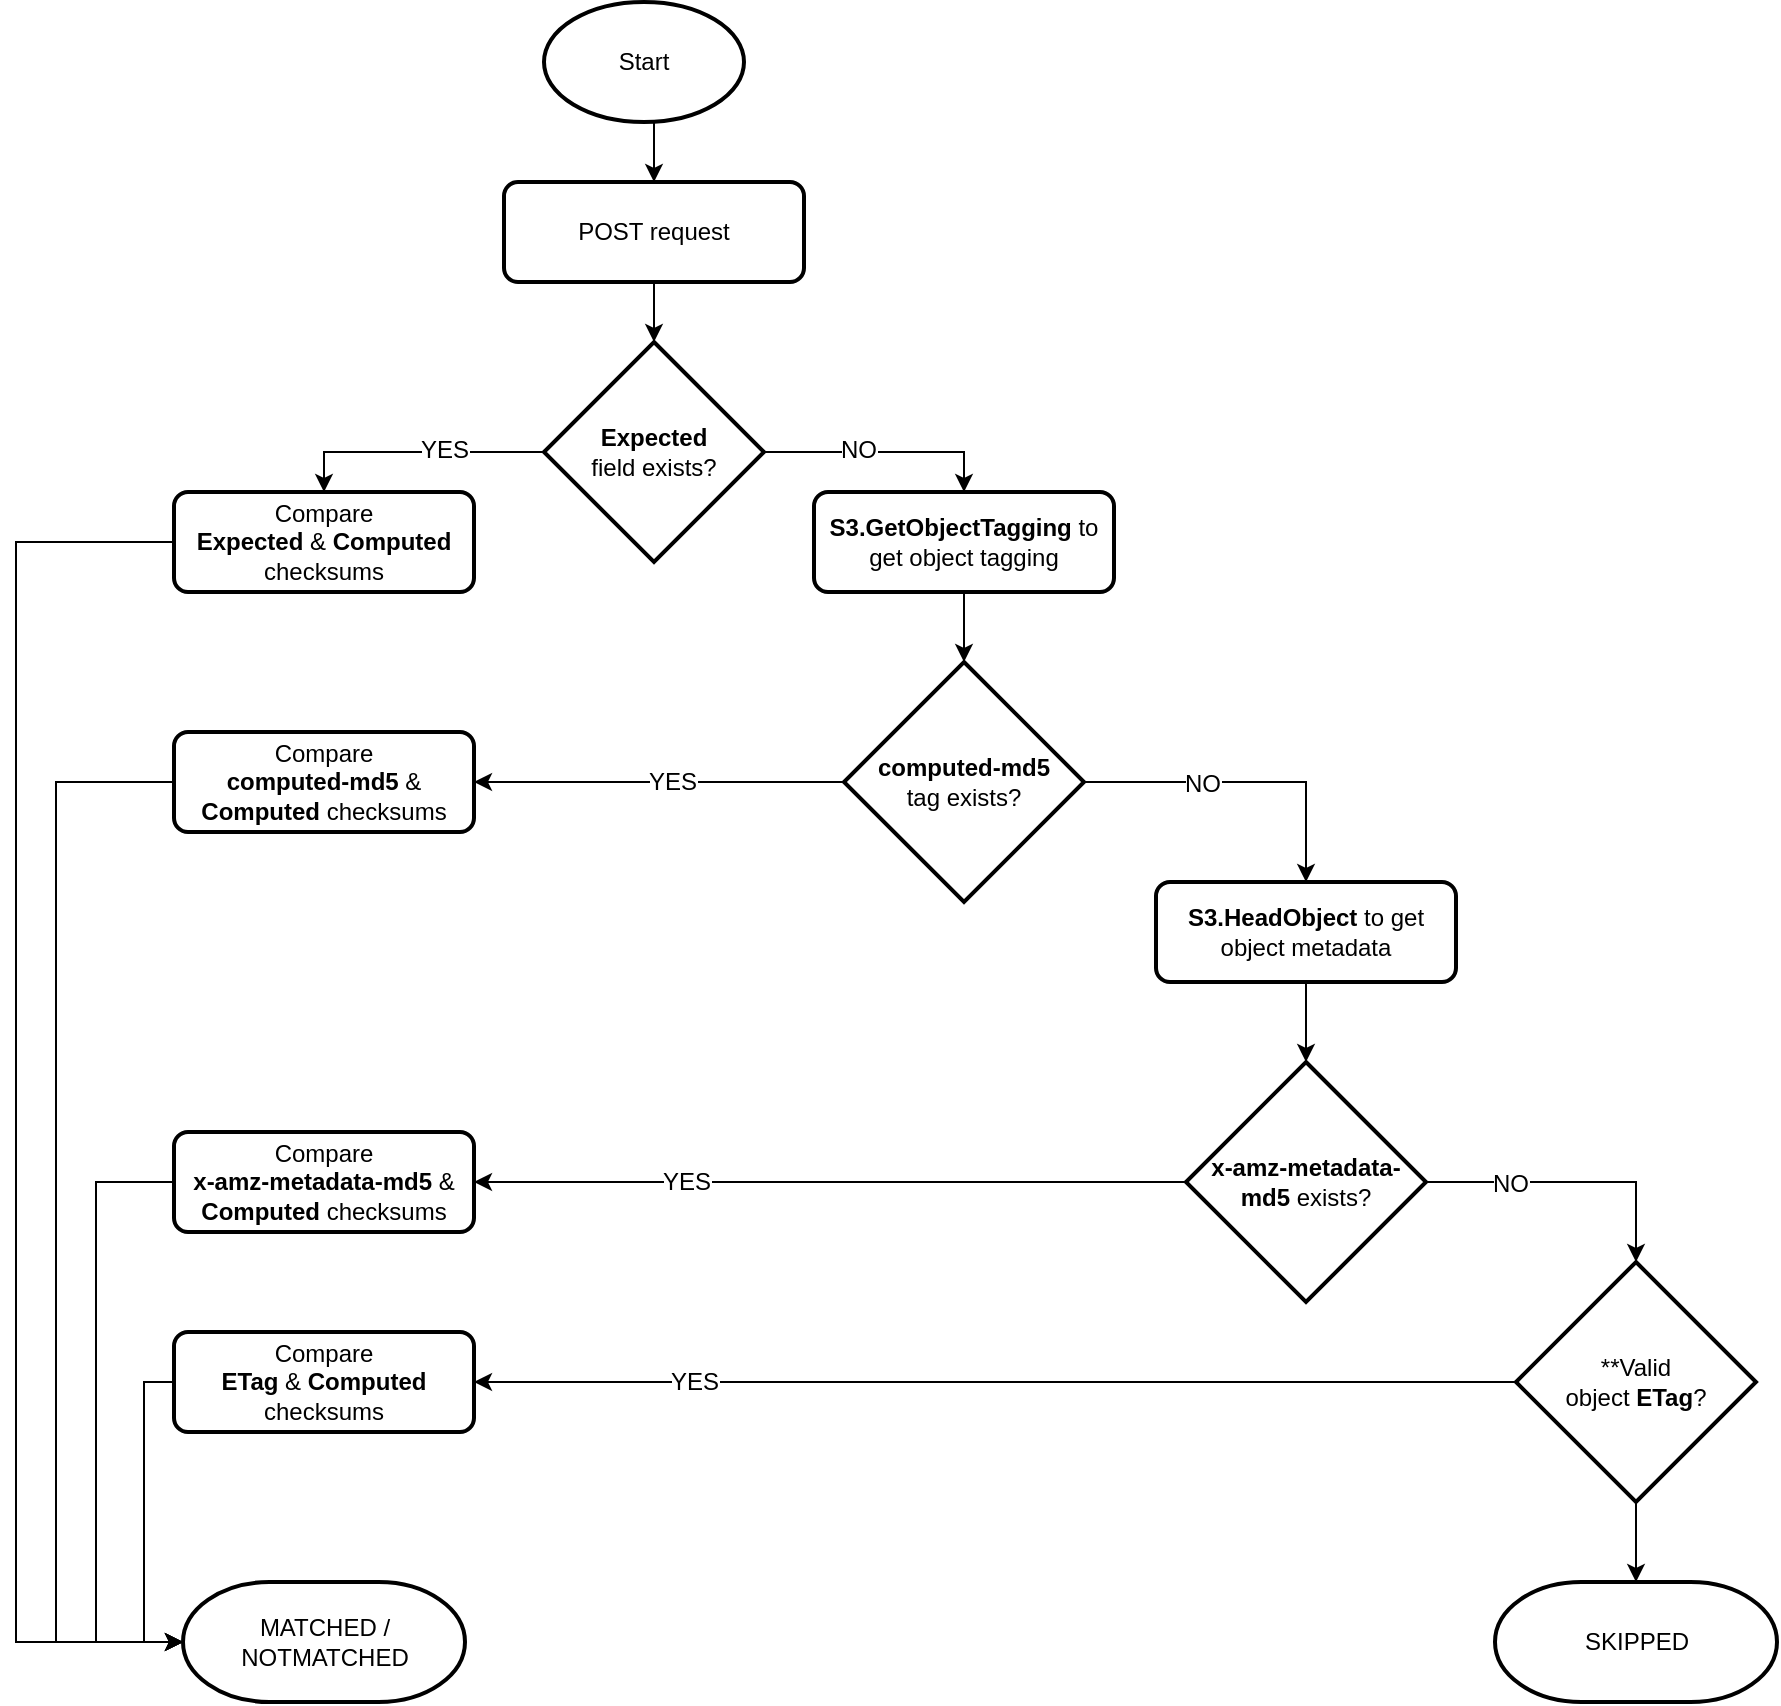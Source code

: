 <mxfile version="12.4.8" type="device" pages="3"><diagram id="OCgm_qBKwM-YS2f8yiSy" name="validation flow"><mxGraphModel dx="1666" dy="658" grid="1" gridSize="10" guides="1" tooltips="1" connect="1" arrows="1" fold="1" page="1" pageScale="1" pageWidth="1169" pageHeight="827" math="0" shadow="0"><root><mxCell id="0"/><mxCell id="1" parent="0"/><mxCell id="Djvb8vbt7x_e2Fdm-39l-33" style="edgeStyle=orthogonalEdgeStyle;rounded=0;orthogonalLoop=1;jettySize=auto;html=1;exitX=0.5;exitY=1;exitDx=0;exitDy=0;exitPerimeter=0;entryX=0.5;entryY=0;entryDx=0;entryDy=0;" parent="1" source="Djvb8vbt7x_e2Fdm-39l-3" target="Djvb8vbt7x_e2Fdm-39l-7" edge="1"><mxGeometry relative="1" as="geometry"/></mxCell><mxCell id="Djvb8vbt7x_e2Fdm-39l-3" value="Start" style="strokeWidth=2;html=1;shape=mxgraph.flowchart.start_1;whiteSpace=wrap;" parent="1" vertex="1"><mxGeometry x="484" y="50" width="100" height="60" as="geometry"/></mxCell><mxCell id="Djvb8vbt7x_e2Fdm-39l-15" style="rounded=0;orthogonalLoop=1;jettySize=auto;html=1;exitX=0.5;exitY=1;exitDx=0;exitDy=0;entryX=0.5;entryY=0;entryDx=0;entryDy=0;entryPerimeter=0;" parent="1" source="Djvb8vbt7x_e2Fdm-39l-7" target="Djvb8vbt7x_e2Fdm-39l-8" edge="1"><mxGeometry relative="1" as="geometry"/></mxCell><mxCell id="Djvb8vbt7x_e2Fdm-39l-7" value="POST request" style="rounded=1;whiteSpace=wrap;html=1;absoluteArcSize=1;arcSize=14;strokeWidth=2;" parent="1" vertex="1"><mxGeometry x="464" y="140" width="150" height="50" as="geometry"/></mxCell><mxCell id="Djvb8vbt7x_e2Fdm-39l-13" style="edgeStyle=orthogonalEdgeStyle;rounded=0;orthogonalLoop=1;jettySize=auto;html=1;exitX=1;exitY=0.5;exitDx=0;exitDy=0;exitPerimeter=0;entryX=0.5;entryY=0;entryDx=0;entryDy=0;" parent="1" source="Djvb8vbt7x_e2Fdm-39l-8" target="Djvb8vbt7x_e2Fdm-39l-9" edge="1"><mxGeometry relative="1" as="geometry"/></mxCell><mxCell id="-lHcy2wBdrLzsZqMarsm-20" value="NO" style="text;html=1;align=center;verticalAlign=middle;resizable=0;points=[];labelBackgroundColor=#ffffff;" vertex="1" connectable="0" parent="Djvb8vbt7x_e2Fdm-39l-13"><mxGeometry x="-0.217" y="1" relative="1" as="geometry"><mxPoint as="offset"/></mxGeometry></mxCell><mxCell id="Djvb8vbt7x_e2Fdm-39l-17" style="edgeStyle=orthogonalEdgeStyle;rounded=0;orthogonalLoop=1;jettySize=auto;html=1;exitX=0;exitY=0.5;exitDx=0;exitDy=0;exitPerimeter=0;entryX=0.5;entryY=0;entryDx=0;entryDy=0;" parent="1" source="Djvb8vbt7x_e2Fdm-39l-8" target="Djvb8vbt7x_e2Fdm-39l-16" edge="1"><mxGeometry relative="1" as="geometry"/></mxCell><mxCell id="-lHcy2wBdrLzsZqMarsm-16" value="YES" style="text;html=1;align=center;verticalAlign=middle;resizable=0;points=[];labelBackgroundColor=#ffffff;" vertex="1" connectable="0" parent="Djvb8vbt7x_e2Fdm-39l-17"><mxGeometry x="-0.231" y="-1" relative="1" as="geometry"><mxPoint as="offset"/></mxGeometry></mxCell><mxCell id="Djvb8vbt7x_e2Fdm-39l-8" value="&lt;b&gt;Expected&lt;br&gt;&lt;/b&gt;field exists?" style="strokeWidth=2;html=1;shape=mxgraph.flowchart.decision;whiteSpace=wrap;" parent="1" vertex="1"><mxGeometry x="484" y="220" width="110" height="110" as="geometry"/></mxCell><mxCell id="Djvb8vbt7x_e2Fdm-39l-19" style="edgeStyle=orthogonalEdgeStyle;rounded=0;orthogonalLoop=1;jettySize=auto;html=1;exitX=0.5;exitY=1;exitDx=0;exitDy=0;" parent="1" source="Djvb8vbt7x_e2Fdm-39l-9" target="Djvb8vbt7x_e2Fdm-39l-18" edge="1"><mxGeometry relative="1" as="geometry"/></mxCell><mxCell id="Djvb8vbt7x_e2Fdm-39l-9" value="&lt;b&gt;S3.GetObjectTagging&lt;/b&gt; to get object tagging" style="rounded=1;whiteSpace=wrap;html=1;absoluteArcSize=1;arcSize=14;strokeWidth=2;" parent="1" vertex="1"><mxGeometry x="619" y="295" width="150" height="50" as="geometry"/></mxCell><mxCell id="-lHcy2wBdrLzsZqMarsm-8" style="edgeStyle=orthogonalEdgeStyle;rounded=0;orthogonalLoop=1;jettySize=auto;html=1;entryX=0;entryY=0.5;entryDx=0;entryDy=0;entryPerimeter=0;" edge="1" parent="1" source="Djvb8vbt7x_e2Fdm-39l-16" target="-lHcy2wBdrLzsZqMarsm-2"><mxGeometry relative="1" as="geometry"><Array as="points"><mxPoint x="220" y="320"/><mxPoint x="220" y="870"/></Array></mxGeometry></mxCell><mxCell id="Djvb8vbt7x_e2Fdm-39l-16" value="Compare&lt;br&gt;&lt;b&gt;Expected&lt;/b&gt; &amp;amp; &lt;b&gt;Computed&lt;/b&gt; checksums" style="rounded=1;whiteSpace=wrap;html=1;absoluteArcSize=1;arcSize=14;strokeWidth=2;" parent="1" vertex="1"><mxGeometry x="299" y="295" width="150" height="50" as="geometry"/></mxCell><mxCell id="Djvb8vbt7x_e2Fdm-39l-21" style="edgeStyle=orthogonalEdgeStyle;rounded=0;orthogonalLoop=1;jettySize=auto;html=1;exitX=0;exitY=0.5;exitDx=0;exitDy=0;exitPerimeter=0;entryX=1;entryY=0.5;entryDx=0;entryDy=0;" parent="1" source="Djvb8vbt7x_e2Fdm-39l-18" target="Djvb8vbt7x_e2Fdm-39l-20" edge="1"><mxGeometry relative="1" as="geometry"/></mxCell><mxCell id="-lHcy2wBdrLzsZqMarsm-17" value="YES" style="text;html=1;align=center;verticalAlign=middle;resizable=0;points=[];labelBackgroundColor=#ffffff;" vertex="1" connectable="0" parent="Djvb8vbt7x_e2Fdm-39l-21"><mxGeometry x="-0.07" relative="1" as="geometry"><mxPoint as="offset"/></mxGeometry></mxCell><mxCell id="Djvb8vbt7x_e2Fdm-39l-24" style="edgeStyle=orthogonalEdgeStyle;rounded=0;orthogonalLoop=1;jettySize=auto;html=1;exitX=1;exitY=0.5;exitDx=0;exitDy=0;exitPerimeter=0;entryX=0.5;entryY=0;entryDx=0;entryDy=0;" parent="1" source="Djvb8vbt7x_e2Fdm-39l-18" target="Djvb8vbt7x_e2Fdm-39l-23" edge="1"><mxGeometry relative="1" as="geometry"/></mxCell><mxCell id="-lHcy2wBdrLzsZqMarsm-21" value="NO" style="text;html=1;align=center;verticalAlign=middle;resizable=0;points=[];labelBackgroundColor=#ffffff;" vertex="1" connectable="0" parent="Djvb8vbt7x_e2Fdm-39l-24"><mxGeometry x="-0.267" y="-1" relative="1" as="geometry"><mxPoint as="offset"/></mxGeometry></mxCell><mxCell id="Djvb8vbt7x_e2Fdm-39l-18" value="&lt;b&gt;computed-md5 &lt;/b&gt;tag&amp;nbsp;exists?" style="strokeWidth=2;html=1;shape=mxgraph.flowchart.decision;whiteSpace=wrap;" parent="1" vertex="1"><mxGeometry x="634" y="380" width="120" height="120" as="geometry"/></mxCell><mxCell id="-lHcy2wBdrLzsZqMarsm-7" style="edgeStyle=orthogonalEdgeStyle;rounded=0;orthogonalLoop=1;jettySize=auto;html=1;entryX=0;entryY=0.5;entryDx=0;entryDy=0;entryPerimeter=0;" edge="1" parent="1" source="Djvb8vbt7x_e2Fdm-39l-20" target="-lHcy2wBdrLzsZqMarsm-2"><mxGeometry relative="1" as="geometry"><Array as="points"><mxPoint x="240" y="440"/><mxPoint x="240" y="870"/></Array></mxGeometry></mxCell><mxCell id="Djvb8vbt7x_e2Fdm-39l-20" value="Compare&lt;br&gt;&lt;b&gt;computed-md5&lt;/b&gt; &amp;amp; &lt;b&gt;Computed&lt;/b&gt; checksums" style="rounded=1;whiteSpace=wrap;html=1;absoluteArcSize=1;arcSize=14;strokeWidth=2;" parent="1" vertex="1"><mxGeometry x="299" y="415" width="150" height="50" as="geometry"/></mxCell><mxCell id="Djvb8vbt7x_e2Fdm-39l-26" style="edgeStyle=orthogonalEdgeStyle;rounded=0;orthogonalLoop=1;jettySize=auto;html=1;exitX=0.5;exitY=1;exitDx=0;exitDy=0;entryX=0.5;entryY=0;entryDx=0;entryDy=0;entryPerimeter=0;" parent="1" source="Djvb8vbt7x_e2Fdm-39l-23" target="Djvb8vbt7x_e2Fdm-39l-25" edge="1"><mxGeometry relative="1" as="geometry"/></mxCell><mxCell id="Djvb8vbt7x_e2Fdm-39l-23" value="&lt;b&gt;S3.HeadObject&lt;/b&gt;&amp;nbsp;to get object metadata" style="rounded=1;whiteSpace=wrap;html=1;absoluteArcSize=1;arcSize=14;strokeWidth=2;" parent="1" vertex="1"><mxGeometry x="790" y="490" width="150" height="50" as="geometry"/></mxCell><mxCell id="Djvb8vbt7x_e2Fdm-39l-28" style="edgeStyle=orthogonalEdgeStyle;rounded=0;orthogonalLoop=1;jettySize=auto;html=1;exitX=0;exitY=0.5;exitDx=0;exitDy=0;exitPerimeter=0;entryX=1;entryY=0.5;entryDx=0;entryDy=0;" parent="1" source="Djvb8vbt7x_e2Fdm-39l-25" target="Djvb8vbt7x_e2Fdm-39l-27" edge="1"><mxGeometry relative="1" as="geometry"/></mxCell><mxCell id="-lHcy2wBdrLzsZqMarsm-18" value="YES" style="text;html=1;align=center;verticalAlign=middle;resizable=0;points=[];labelBackgroundColor=#ffffff;" vertex="1" connectable="0" parent="Djvb8vbt7x_e2Fdm-39l-28"><mxGeometry x="0.405" relative="1" as="geometry"><mxPoint as="offset"/></mxGeometry></mxCell><mxCell id="Djvb8vbt7x_e2Fdm-39l-30" style="edgeStyle=orthogonalEdgeStyle;rounded=0;orthogonalLoop=1;jettySize=auto;html=1;exitX=1;exitY=0.5;exitDx=0;exitDy=0;exitPerimeter=0;entryX=0.5;entryY=0;entryDx=0;entryDy=0;entryPerimeter=0;" parent="1" source="Djvb8vbt7x_e2Fdm-39l-25" target="Djvb8vbt7x_e2Fdm-39l-29" edge="1"><mxGeometry relative="1" as="geometry"/></mxCell><mxCell id="-lHcy2wBdrLzsZqMarsm-22" value="NO" style="text;html=1;align=center;verticalAlign=middle;resizable=0;points=[];labelBackgroundColor=#ffffff;" vertex="1" connectable="0" parent="Djvb8vbt7x_e2Fdm-39l-30"><mxGeometry x="-0.421" y="-1" relative="1" as="geometry"><mxPoint as="offset"/></mxGeometry></mxCell><mxCell id="Djvb8vbt7x_e2Fdm-39l-25" value="&lt;b&gt;x-amz-metadata-md5&lt;/b&gt;&amp;nbsp;exists?" style="strokeWidth=2;html=1;shape=mxgraph.flowchart.decision;whiteSpace=wrap;" parent="1" vertex="1"><mxGeometry x="805" y="580" width="120" height="120" as="geometry"/></mxCell><mxCell id="-lHcy2wBdrLzsZqMarsm-6" style="edgeStyle=orthogonalEdgeStyle;rounded=0;orthogonalLoop=1;jettySize=auto;html=1;entryX=0;entryY=0.5;entryDx=0;entryDy=0;entryPerimeter=0;" edge="1" parent="1" source="Djvb8vbt7x_e2Fdm-39l-27" target="-lHcy2wBdrLzsZqMarsm-2"><mxGeometry relative="1" as="geometry"><Array as="points"><mxPoint x="260" y="640"/><mxPoint x="260" y="870"/></Array></mxGeometry></mxCell><mxCell id="Djvb8vbt7x_e2Fdm-39l-27" value="Compare&lt;br&gt;&lt;b&gt;x-amz-metadata-md5&lt;/b&gt; &amp;amp; &lt;b&gt;Computed&lt;/b&gt; checksums" style="rounded=1;whiteSpace=wrap;html=1;absoluteArcSize=1;arcSize=14;strokeWidth=2;" parent="1" vertex="1"><mxGeometry x="299" y="615" width="150" height="50" as="geometry"/></mxCell><mxCell id="Djvb8vbt7x_e2Fdm-39l-32" style="edgeStyle=orthogonalEdgeStyle;rounded=0;orthogonalLoop=1;jettySize=auto;html=1;exitX=0;exitY=0.5;exitDx=0;exitDy=0;exitPerimeter=0;entryX=1;entryY=0.5;entryDx=0;entryDy=0;" parent="1" source="Djvb8vbt7x_e2Fdm-39l-29" target="Djvb8vbt7x_e2Fdm-39l-31" edge="1"><mxGeometry relative="1" as="geometry"/></mxCell><mxCell id="-lHcy2wBdrLzsZqMarsm-19" value="YES" style="text;html=1;align=center;verticalAlign=middle;resizable=0;points=[];labelBackgroundColor=#ffffff;" vertex="1" connectable="0" parent="Djvb8vbt7x_e2Fdm-39l-32"><mxGeometry x="0.578" relative="1" as="geometry"><mxPoint as="offset"/></mxGeometry></mxCell><mxCell id="-lHcy2wBdrLzsZqMarsm-4" style="edgeStyle=orthogonalEdgeStyle;rounded=0;orthogonalLoop=1;jettySize=auto;html=1;" edge="1" parent="1" source="Djvb8vbt7x_e2Fdm-39l-29" target="-lHcy2wBdrLzsZqMarsm-3"><mxGeometry relative="1" as="geometry"/></mxCell><mxCell id="Djvb8vbt7x_e2Fdm-39l-29" value="**Valid&lt;br&gt;object&lt;b&gt; ETag&lt;/b&gt;?" style="strokeWidth=2;html=1;shape=mxgraph.flowchart.decision;whiteSpace=wrap;" parent="1" vertex="1"><mxGeometry x="970" y="680" width="120" height="120" as="geometry"/></mxCell><mxCell id="-lHcy2wBdrLzsZqMarsm-5" style="edgeStyle=orthogonalEdgeStyle;rounded=0;orthogonalLoop=1;jettySize=auto;html=1;entryX=0;entryY=0.5;entryDx=0;entryDy=0;entryPerimeter=0;" edge="1" parent="1" source="Djvb8vbt7x_e2Fdm-39l-31" target="-lHcy2wBdrLzsZqMarsm-2"><mxGeometry relative="1" as="geometry"><Array as="points"><mxPoint x="284" y="740"/><mxPoint x="284" y="870"/></Array></mxGeometry></mxCell><mxCell id="Djvb8vbt7x_e2Fdm-39l-31" value="Compare&lt;br&gt;&lt;b&gt;ETag&lt;/b&gt; &amp;amp; &lt;b&gt;Computed&lt;/b&gt; checksums" style="rounded=1;whiteSpace=wrap;html=1;absoluteArcSize=1;arcSize=14;strokeWidth=2;" parent="1" vertex="1"><mxGeometry x="299" y="715" width="150" height="50" as="geometry"/></mxCell><mxCell id="-lHcy2wBdrLzsZqMarsm-2" value="MATCHED / NOTMATCHED" style="strokeWidth=2;html=1;shape=mxgraph.flowchart.terminator;whiteSpace=wrap;" vertex="1" parent="1"><mxGeometry x="303.5" y="840" width="141" height="60" as="geometry"/></mxCell><mxCell id="-lHcy2wBdrLzsZqMarsm-3" value="SKIPPED" style="strokeWidth=2;html=1;shape=mxgraph.flowchart.terminator;whiteSpace=wrap;" vertex="1" parent="1"><mxGeometry x="959.5" y="840" width="141" height="60" as="geometry"/></mxCell></root></mxGraphModel></diagram><diagram id="Z-V-iuyqnSRMdgFktDGx" name="state-machine-error-handling"><mxGraphModel dx="1666" dy="658" grid="1" gridSize="10" guides="1" tooltips="1" connect="1" arrows="1" fold="1" page="1" pageScale="1" pageWidth="1100" pageHeight="850" math="0" shadow="0"><root><mxCell id="tPqZCrrrYWnMBC_wOxYH-0"/><mxCell id="tPqZCrrrYWnMBC_wOxYH-1" parent="tPqZCrrrYWnMBC_wOxYH-0"/><mxCell id="tPqZCrrrYWnMBC_wOxYH-7" style="edgeStyle=orthogonalEdgeStyle;rounded=0;orthogonalLoop=1;jettySize=auto;html=1;" edge="1" parent="tPqZCrrrYWnMBC_wOxYH-1" source="tPqZCrrrYWnMBC_wOxYH-2" target="tPqZCrrrYWnMBC_wOxYH-3"><mxGeometry relative="1" as="geometry"/></mxCell><mxCell id="tPqZCrrrYWnMBC_wOxYH-2" value="AWS Step Functions&lt;br&gt;(Serverless Fixity&lt;br&gt;state machine)" style="outlineConnect=0;fontColor=#232F3E;gradientColor=#F34482;gradientDirection=north;fillColor=#BC1356;strokeColor=#ffffff;dashed=0;verticalLabelPosition=bottom;verticalAlign=top;align=center;html=1;fontSize=12;fontStyle=0;aspect=fixed;shape=mxgraph.aws4.resourceIcon;resIcon=mxgraph.aws4.step_functions;" vertex="1" parent="tPqZCrrrYWnMBC_wOxYH-1"><mxGeometry x="40" y="121" width="78" height="78" as="geometry"/></mxCell><mxCell id="tPqZCrrrYWnMBC_wOxYH-8" style="edgeStyle=orthogonalEdgeStyle;rounded=0;orthogonalLoop=1;jettySize=auto;html=1;" edge="1" parent="tPqZCrrrYWnMBC_wOxYH-1" source="tPqZCrrrYWnMBC_wOxYH-3" target="tPqZCrrrYWnMBC_wOxYH-4"><mxGeometry relative="1" as="geometry"/></mxCell><mxCell id="tPqZCrrrYWnMBC_wOxYH-3" value="Amazon EventBridge&lt;br&gt;(aws.states)" style="outlineConnect=0;fontColor=#232F3E;gradientColor=#F34482;gradientDirection=north;fillColor=#BC1356;strokeColor=#ffffff;dashed=0;verticalLabelPosition=bottom;verticalAlign=top;align=center;html=1;fontSize=12;fontStyle=0;aspect=fixed;shape=mxgraph.aws4.resourceIcon;resIcon=mxgraph.aws4.eventbridge;" vertex="1" parent="tPqZCrrrYWnMBC_wOxYH-1"><mxGeometry x="240" y="121" width="78" height="78" as="geometry"/></mxCell><mxCell id="tPqZCrrrYWnMBC_wOxYH-9" style="edgeStyle=orthogonalEdgeStyle;rounded=0;orthogonalLoop=1;jettySize=auto;html=1;" edge="1" parent="tPqZCrrrYWnMBC_wOxYH-1" source="tPqZCrrrYWnMBC_wOxYH-4" target="tPqZCrrrYWnMBC_wOxYH-5"><mxGeometry relative="1" as="geometry"/></mxCell><mxCell id="tPqZCrrrYWnMBC_wOxYH-4" value="Event Rule&lt;br&gt;(Step Functions&lt;br&gt;Execution Status Change)" style="outlineConnect=0;fontColor=#232F3E;gradientColor=none;fillColor=#BC1356;strokeColor=none;dashed=0;verticalLabelPosition=bottom;verticalAlign=top;align=center;html=1;fontSize=12;fontStyle=0;aspect=fixed;pointerEvents=1;shape=mxgraph.aws4.rule_2;" vertex="1" parent="tPqZCrrrYWnMBC_wOxYH-1"><mxGeometry x="440" y="122" width="78" height="76" as="geometry"/></mxCell><mxCell id="tPqZCrrrYWnMBC_wOxYH-10" style="edgeStyle=orthogonalEdgeStyle;rounded=0;orthogonalLoop=1;jettySize=auto;html=1;" edge="1" parent="tPqZCrrrYWnMBC_wOxYH-1" source="tPqZCrrrYWnMBC_wOxYH-5" target="tPqZCrrrYWnMBC_wOxYH-6"><mxGeometry relative="1" as="geometry"/></mxCell><mxCell id="tPqZCrrrYWnMBC_wOxYH-12" style="edgeStyle=orthogonalEdgeStyle;rounded=0;orthogonalLoop=1;jettySize=auto;html=1;" edge="1" parent="tPqZCrrrYWnMBC_wOxYH-1"><mxGeometry relative="1" as="geometry"><mxPoint x="679" y="240" as="sourcePoint"/><mxPoint x="79" y="250" as="targetPoint"/><Array as="points"><mxPoint x="679" y="280"/><mxPoint x="79" y="280"/></Array></mxGeometry></mxCell><mxCell id="tPqZCrrrYWnMBC_wOxYH-5" value="AWS Lambda&lt;br&gt;(OnChecksumError)" style="outlineConnect=0;fontColor=#232F3E;gradientColor=none;fillColor=#D05C17;strokeColor=none;dashed=0;verticalLabelPosition=bottom;verticalAlign=top;align=center;html=1;fontSize=12;fontStyle=0;aspect=fixed;pointerEvents=1;shape=mxgraph.aws4.lambda_function;" vertex="1" parent="tPqZCrrrYWnMBC_wOxYH-1"><mxGeometry x="640" y="121" width="78" height="78" as="geometry"/></mxCell><mxCell id="tPqZCrrrYWnMBC_wOxYH-6" value="Amazon SNS&lt;br&gt;(serverless-fixity-topic)" style="outlineConnect=0;fontColor=#232F3E;gradientColor=#F34482;gradientDirection=north;fillColor=#BC1356;strokeColor=#ffffff;dashed=0;verticalLabelPosition=bottom;verticalAlign=top;align=center;html=1;fontSize=12;fontStyle=0;aspect=fixed;shape=mxgraph.aws4.resourceIcon;resIcon=mxgraph.aws4.sns;" vertex="1" parent="tPqZCrrrYWnMBC_wOxYH-1"><mxGeometry x="840" y="121" width="78" height="78" as="geometry"/></mxCell><mxCell id="tPqZCrrrYWnMBC_wOxYH-11" value="FAILED,&lt;br&gt;ABORTED,&lt;br&gt;TIMED_OUT" style="text;html=1;align=center;verticalAlign=middle;resizable=0;points=[];autosize=1;" vertex="1" parent="tPqZCrrrYWnMBC_wOxYH-1"><mxGeometry x="540" y="110" width="80" height="50" as="geometry"/></mxCell><mxCell id="tPqZCrrrYWnMBC_wOxYH-13" value="DescribeExecution" style="text;html=1;align=center;verticalAlign=middle;resizable=0;points=[];autosize=1;" vertex="1" parent="tPqZCrrrYWnMBC_wOxYH-1"><mxGeometry x="300" y="290" width="120" height="20" as="geometry"/></mxCell><mxCell id="tPqZCrrrYWnMBC_wOxYH-14" value="Publsh" style="text;html=1;align=center;verticalAlign=middle;resizable=0;points=[];autosize=1;" vertex="1" parent="tPqZCrrrYWnMBC_wOxYH-1"><mxGeometry x="750" y="140" width="50" height="20" as="geometry"/></mxCell></root></mxGraphModel></diagram><diagram id="yEAfdlsA5Rlq2q7XqsdE" name="security"><mxGraphModel dx="2766" dy="658" grid="1" gridSize="10" guides="1" tooltips="1" connect="1" arrows="1" fold="1" page="1" pageScale="1" pageWidth="1100" pageHeight="850" math="0" shadow="0"><root><mxCell id="otoAmHQFRuY7Kn9VSlQH-0"/><mxCell id="otoAmHQFRuY7Kn9VSlQH-1" parent="otoAmHQFRuY7Kn9VSlQH-0"/><mxCell id="MhOyVVlRou1wQWKysUJ3-13" value="AWS Cloud" style="points=[[0,0],[0.25,0],[0.5,0],[0.75,0],[1,0],[1,0.25],[1,0.5],[1,0.75],[1,1],[0.75,1],[0.5,1],[0.25,1],[0,1],[0,0.75],[0,0.5],[0,0.25]];outlineConnect=0;gradientColor=none;html=1;whiteSpace=wrap;fontSize=12;fontStyle=0;shape=mxgraph.aws4.group;grIcon=mxgraph.aws4.group_aws_cloud;strokeColor=#232F3E;fillColor=none;verticalAlign=top;align=left;spacingLeft=30;fontColor=#232F3E;dashed=0;" vertex="1" parent="otoAmHQFRuY7Kn9VSlQH-1"><mxGeometry x="-40" y="111" width="1000" height="549" as="geometry"/></mxCell><mxCell id="MhOyVVlRou1wQWKysUJ3-3" value="Amazon S3 Bucket&lt;br&gt;(Bucket A)" style="outlineConnect=0;fontColor=#232F3E;gradientColor=none;fillColor=#277116;strokeColor=none;dashed=0;verticalLabelPosition=bottom;verticalAlign=top;align=center;html=1;fontSize=12;fontStyle=0;aspect=fixed;pointerEvents=1;shape=mxgraph.aws4.bucket_with_objects;" vertex="1" parent="otoAmHQFRuY7Kn9VSlQH-1"><mxGeometry x="680" y="246" width="75" height="78" as="geometry"/></mxCell><mxCell id="MhOyVVlRou1wQWKysUJ3-4" value="Amazon S3 Bucket&lt;br&gt;(Bucket B)" style="outlineConnect=0;fontColor=#232F3E;gradientColor=none;fillColor=#277116;strokeColor=none;dashed=0;verticalLabelPosition=bottom;verticalAlign=top;align=center;html=1;fontSize=12;fontStyle=0;aspect=fixed;pointerEvents=1;shape=mxgraph.aws4.bucket_with_objects;" vertex="1" parent="otoAmHQFRuY7Kn9VSlQH-1"><mxGeometry x="840" y="246" width="75" height="78" as="geometry"/></mxCell><mxCell id="MhOyVVlRou1wQWKysUJ3-17" style="edgeStyle=orthogonalEdgeStyle;rounded=0;orthogonalLoop=1;jettySize=auto;html=1;exitX=1;exitY=0.5;exitDx=0;exitDy=0;" edge="1" parent="otoAmHQFRuY7Kn9VSlQH-1" source="MhOyVVlRou1wQWKysUJ3-5" target="MhOyVVlRou1wQWKysUJ3-3"><mxGeometry relative="1" as="geometry"/></mxCell><mxCell id="MhOyVVlRou1wQWKysUJ3-5" value="AWS Step Functions workflow: serverless fixity for digital preservation compliance state machine" style="points=[[0,0],[0.25,0],[0.5,0],[0.75,0],[1,0],[1,0.25],[1,0.5],[1,0.75],[1,1],[0.75,1],[0.5,1],[0.25,1],[0,1],[0,0.75],[0,0.5],[0,0.25]];outlineConnect=0;gradientColor=none;html=1;whiteSpace=wrap;fontSize=12;fontStyle=0;shape=mxgraph.aws4.group;grIcon=mxgraph.aws4.group_aws_step_functions_workflow;strokeColor=#CD2264;fillColor=none;verticalAlign=top;align=left;spacingLeft=30;fontColor=#CD2264;dashed=0;" vertex="1" parent="otoAmHQFRuY7Kn9VSlQH-1"><mxGeometry x="40" y="190" width="560" height="190" as="geometry"/></mxCell><mxCell id="MhOyVVlRou1wQWKysUJ3-6" value="AWS Lambda&lt;br&gt;(restore object)" style="outlineConnect=0;fontColor=#232F3E;gradientColor=none;fillColor=#D05C17;strokeColor=none;dashed=0;verticalLabelPosition=bottom;verticalAlign=top;align=center;html=1;fontSize=12;fontStyle=0;aspect=fixed;pointerEvents=1;shape=mxgraph.aws4.lambda_function;" vertex="1" parent="otoAmHQFRuY7Kn9VSlQH-1"><mxGeometry x="100" y="241" width="78" height="78" as="geometry"/></mxCell><mxCell id="MhOyVVlRou1wQWKysUJ3-14" style="edgeStyle=orthogonalEdgeStyle;rounded=0;orthogonalLoop=1;jettySize=auto;html=1;" edge="1" parent="otoAmHQFRuY7Kn9VSlQH-1" target="MhOyVVlRou1wQWKysUJ3-9"><mxGeometry relative="1" as="geometry"><mxPoint x="319" y="360" as="sourcePoint"/></mxGeometry></mxCell><mxCell id="MhOyVVlRou1wQWKysUJ3-7" value="AWS Lambda&lt;br&gt;(compute checksum)" style="outlineConnect=0;fontColor=#232F3E;gradientColor=none;fillColor=#D05C17;strokeColor=none;dashed=0;verticalLabelPosition=bottom;verticalAlign=top;align=center;html=1;fontSize=12;fontStyle=0;aspect=fixed;pointerEvents=1;shape=mxgraph.aws4.lambda_function;" vertex="1" parent="otoAmHQFRuY7Kn9VSlQH-1"><mxGeometry x="280" y="241" width="78" height="78" as="geometry"/></mxCell><mxCell id="MhOyVVlRou1wQWKysUJ3-8" value="AWS Lambda&lt;br&gt;(validate checksum)" style="outlineConnect=0;fontColor=#232F3E;gradientColor=none;fillColor=#D05C17;strokeColor=none;dashed=0;verticalLabelPosition=bottom;verticalAlign=top;align=center;html=1;fontSize=12;fontStyle=0;aspect=fixed;pointerEvents=1;shape=mxgraph.aws4.lambda_function;" vertex="1" parent="otoAmHQFRuY7Kn9VSlQH-1"><mxGeometry x="470" y="241" width="78" height="78" as="geometry"/></mxCell><mxCell id="MhOyVVlRou1wQWKysUJ3-15" style="edgeStyle=orthogonalEdgeStyle;rounded=0;orthogonalLoop=1;jettySize=auto;html=1;" edge="1" parent="otoAmHQFRuY7Kn9VSlQH-1" target="MhOyVVlRou1wQWKysUJ3-10"><mxGeometry relative="1" as="geometry"><mxPoint x="319" y="510" as="sourcePoint"/></mxGeometry></mxCell><mxCell id="MhOyVVlRou1wQWKysUJ3-9" value="IAM Role" style="outlineConnect=0;fontColor=#232F3E;gradientColor=none;fillColor=#C7131F;strokeColor=none;dashed=0;verticalLabelPosition=bottom;verticalAlign=top;align=center;html=1;fontSize=12;fontStyle=0;aspect=fixed;pointerEvents=1;shape=mxgraph.aws4.role;" vertex="1" parent="otoAmHQFRuY7Kn9VSlQH-1"><mxGeometry x="280" y="440" width="78" height="44" as="geometry"/></mxCell><mxCell id="MhOyVVlRou1wQWKysUJ3-16" style="edgeStyle=orthogonalEdgeStyle;rounded=0;orthogonalLoop=1;jettySize=auto;html=1;" edge="1" parent="otoAmHQFRuY7Kn9VSlQH-1" source="MhOyVVlRou1wQWKysUJ3-10"><mxGeometry relative="1" as="geometry"><mxPoint x="718" y="540" as="targetPoint"/></mxGeometry></mxCell><mxCell id="MhOyVVlRou1wQWKysUJ3-19" style="edgeStyle=orthogonalEdgeStyle;rounded=0;orthogonalLoop=1;jettySize=auto;html=1;" edge="1" parent="otoAmHQFRuY7Kn9VSlQH-1" source="MhOyVVlRou1wQWKysUJ3-10"><mxGeometry relative="1" as="geometry"><mxPoint x="878" y="540" as="targetPoint"/></mxGeometry></mxCell><mxCell id="MhOyVVlRou1wQWKysUJ3-10" value="IAM Policy" style="outlineConnect=0;fontColor=#232F3E;gradientColor=none;fillColor=#C7131F;strokeColor=none;dashed=0;verticalLabelPosition=bottom;verticalAlign=top;align=center;html=1;fontSize=12;fontStyle=0;aspect=fixed;pointerEvents=1;shape=mxgraph.aws4.permissions;" vertex="1" parent="otoAmHQFRuY7Kn9VSlQH-1"><mxGeometry x="288" y="540" width="62" height="78" as="geometry"/></mxCell><mxCell id="MhOyVVlRou1wQWKysUJ3-18" style="edgeStyle=orthogonalEdgeStyle;rounded=0;orthogonalLoop=1;jettySize=auto;html=1;" edge="1" parent="otoAmHQFRuY7Kn9VSlQH-1" source="MhOyVVlRou1wQWKysUJ3-11"><mxGeometry relative="1" as="geometry"><mxPoint x="718" y="360" as="targetPoint"/></mxGeometry></mxCell><mxCell id="MhOyVVlRou1wQWKysUJ3-11" value="Bucket Policy" style="outlineConnect=0;fontColor=#232F3E;gradientColor=none;fillColor=#C7131F;strokeColor=none;dashed=0;verticalLabelPosition=bottom;verticalAlign=top;align=center;html=1;fontSize=12;fontStyle=0;aspect=fixed;pointerEvents=1;shape=mxgraph.aws4.permissions;" vertex="1" parent="otoAmHQFRuY7Kn9VSlQH-1"><mxGeometry x="686.5" y="440" width="62" height="78" as="geometry"/></mxCell><mxCell id="MhOyVVlRou1wQWKysUJ3-20" style="edgeStyle=orthogonalEdgeStyle;rounded=0;orthogonalLoop=1;jettySize=auto;html=1;" edge="1" parent="otoAmHQFRuY7Kn9VSlQH-1" source="MhOyVVlRou1wQWKysUJ3-12"><mxGeometry relative="1" as="geometry"><mxPoint x="878" y="360" as="targetPoint"/></mxGeometry></mxCell><mxCell id="MhOyVVlRou1wQWKysUJ3-12" value="Bucket Policy" style="outlineConnect=0;fontColor=#232F3E;gradientColor=none;fillColor=#C7131F;strokeColor=none;dashed=0;verticalLabelPosition=bottom;verticalAlign=top;align=center;html=1;fontSize=12;fontStyle=0;aspect=fixed;pointerEvents=1;shape=mxgraph.aws4.permissions;" vertex="1" parent="otoAmHQFRuY7Kn9VSlQH-1"><mxGeometry x="846.5" y="440" width="62" height="78" as="geometry"/></mxCell><mxCell id="MhOyVVlRou1wQWKysUJ3-21" value="s3:GetObject" style="text;html=1;align=center;verticalAlign=middle;resizable=0;points=[];autosize=1;" vertex="1" parent="otoAmHQFRuY7Kn9VSlQH-1"><mxGeometry x="198" y="569" width="90" height="20" as="geometry"/></mxCell><mxCell id="MhOyVVlRou1wQWKysUJ3-22" value="s3:GetObject" style="text;html=1;align=center;verticalAlign=middle;resizable=0;points=[];autosize=1;" vertex="1" parent="otoAmHQFRuY7Kn9VSlQH-1"><mxGeometry x="590" y="460" width="90" height="20" as="geometry"/></mxCell></root></mxGraphModel></diagram></mxfile>
